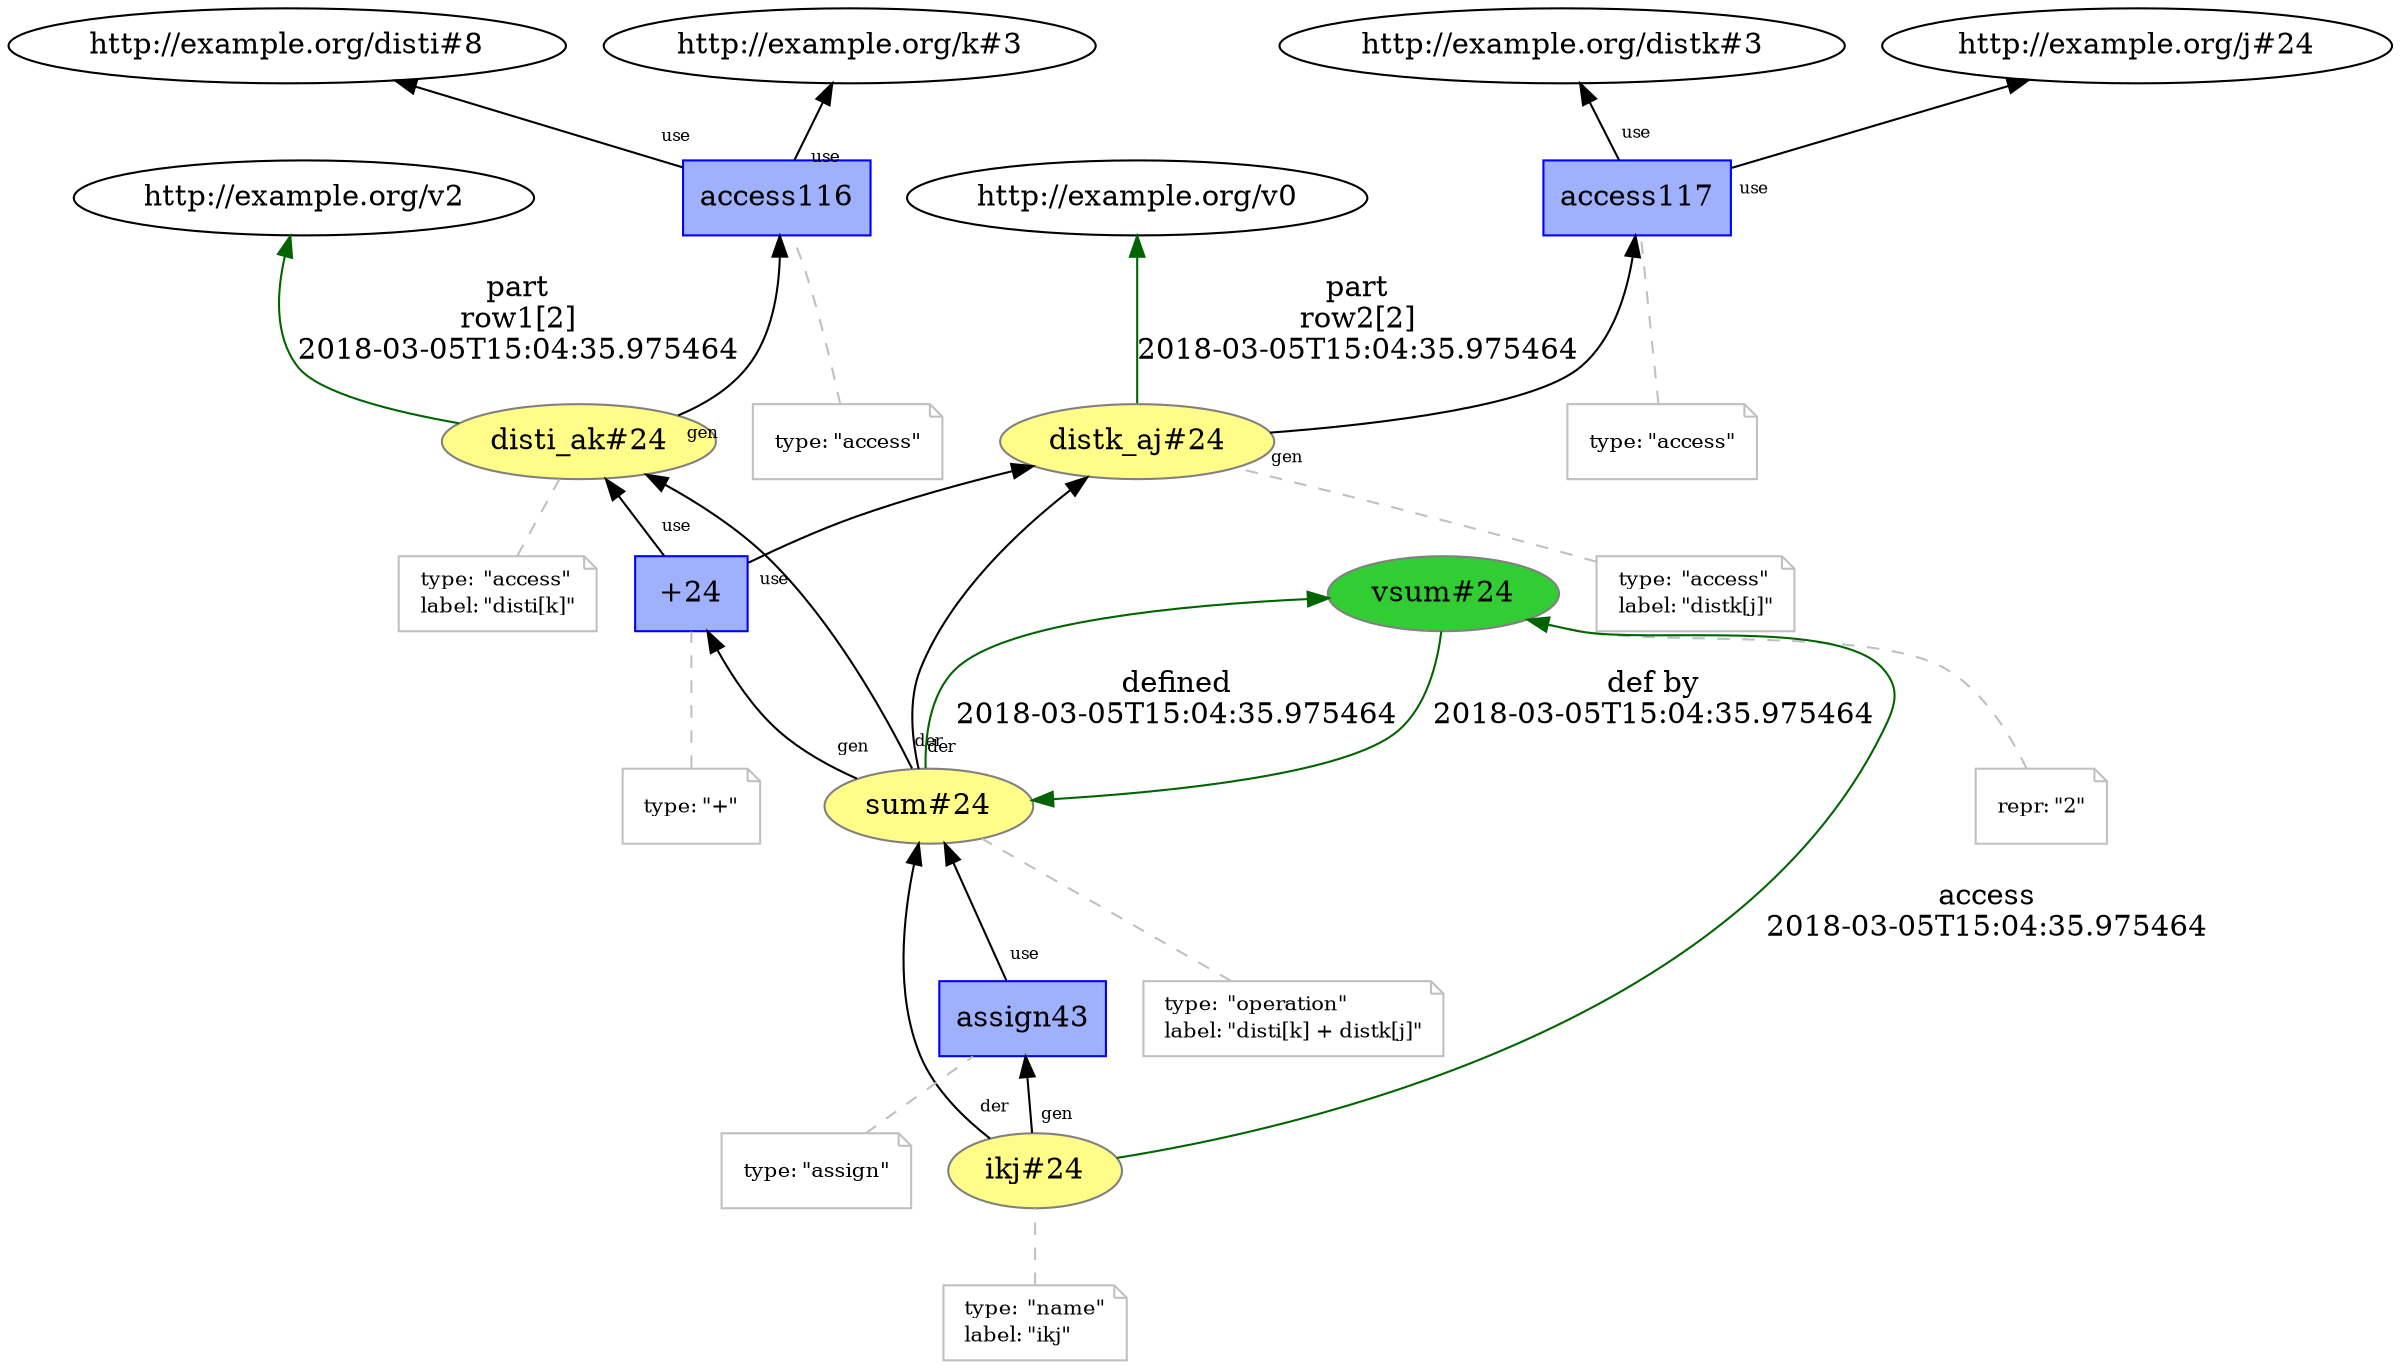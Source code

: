 digraph "PROV" { size="16,12"; rankdir="BT";
"http://example.org/disti_ak#24" [fillcolor="#FFFC87",color="#808080",style="filled",label="disti_ak#24",URL="http://example.org/disti_ak#24"]
"-attrs0" [color="gray",shape="note",fontsize="10",fontcolor="black",label=<<TABLE cellpadding="0" border="0">
	<TR>
	    <TD align="left">type:</TD>
	    <TD align="left">&quot;access&quot;</TD>
	</TR>
	<TR>
	    <TD align="left">label:</TD>
	    <TD align="left">&quot;disti[k]&quot;</TD>
	</TR>
</TABLE>>]
"-attrs0" -> "http://example.org/disti_ak#24" [color="gray",style="dashed",arrowhead="none"]
"http://example.org/disti_ak#24" -> "http://example.org/v2" [labelfontsize="8",labeldistance="1.5",color="darkgreen",labelangle="60.0",rotation="20",label="part
row1[2]
2018-03-05T15:04:35.975464"]
"http://example.org/access116" [fillcolor="#9FB1FC",color="#0000FF",shape="polygon",sides="4",style="filled",label="access116",URL="http://example.org/access116"]
"-attrs1" [color="gray",shape="note",fontsize="10",fontcolor="black",label=<<TABLE cellpadding="0" border="0">
	<TR>
	    <TD align="left">type:</TD>
	    <TD align="left">&quot;access&quot;</TD>
	</TR>
</TABLE>>]
"-attrs1" -> "http://example.org/access116" [color="gray",style="dashed",arrowhead="none"]
"http://example.org/access116" -> "http://example.org/disti#8" [labelfontsize="8",labeldistance="1.5",labelangle="60.0",rotation="20",taillabel="use"]
"http://example.org/access116" -> "http://example.org/k#3" [labelfontsize="8",labeldistance="1.5",labelangle="60.0",rotation="20",taillabel="use"]
"http://example.org/disti_ak#24" -> "http://example.org/access116" [labelfontsize="8",labeldistance="1.5",labelangle="60.0",rotation="20",taillabel="gen"]
"http://example.org/distk_aj#24" [fillcolor="#FFFC87",color="#808080",style="filled",label="distk_aj#24",URL="http://example.org/distk_aj#24"]
"-attrs2" [color="gray",shape="note",fontsize="10",fontcolor="black",label=<<TABLE cellpadding="0" border="0">
	<TR>
	    <TD align="left">type:</TD>
	    <TD align="left">&quot;access&quot;</TD>
	</TR>
	<TR>
	    <TD align="left">label:</TD>
	    <TD align="left">&quot;distk[j]&quot;</TD>
	</TR>
</TABLE>>]
"-attrs2" -> "http://example.org/distk_aj#24" [color="gray",style="dashed",arrowhead="none"]
"http://example.org/distk_aj#24" -> "http://example.org/v0" [labelfontsize="8",labeldistance="1.5",color="darkgreen",labelangle="60.0",rotation="20",label="part
row2[2]
2018-03-05T15:04:35.975464"]
"http://example.org/access117" [fillcolor="#9FB1FC",color="#0000FF",shape="polygon",sides="4",style="filled",label="access117",URL="http://example.org/access117"]
"-attrs3" [color="gray",shape="note",fontsize="10",fontcolor="black",label=<<TABLE cellpadding="0" border="0">
	<TR>
	    <TD align="left">type:</TD>
	    <TD align="left">&quot;access&quot;</TD>
	</TR>
</TABLE>>]
"-attrs3" -> "http://example.org/access117" [color="gray",style="dashed",arrowhead="none"]
"http://example.org/access117" -> "http://example.org/distk#3" [labelfontsize="8",labeldistance="1.5",labelangle="60.0",rotation="20",taillabel="use"]
"http://example.org/access117" -> "http://example.org/j#24" [labelfontsize="8",labeldistance="1.5",labelangle="60.0",rotation="20",taillabel="use"]
"http://example.org/distk_aj#24" -> "http://example.org/access117" [labelfontsize="8",labeldistance="1.5",labelangle="60.0",rotation="20",taillabel="gen"]
"http://example.org/sum#24" [fillcolor="#FFFC87",color="#808080",style="filled",label="sum#24",URL="http://example.org/sum#24"]
"-attrs4" [color="gray",shape="note",fontsize="10",fontcolor="black",label=<<TABLE cellpadding="0" border="0">
	<TR>
	    <TD align="left">type:</TD>
	    <TD align="left">&quot;operation&quot;</TD>
	</TR>
	<TR>
	    <TD align="left">label:</TD>
	    <TD align="left">&quot;disti[k] + distk[j]&quot;</TD>
	</TR>
</TABLE>>]
"-attrs4" -> "http://example.org/sum#24" [color="gray",style="dashed",arrowhead="none"]
"http://example.org/vsum#24" [fillcolor="#32CD32",color="#808080",style="filled",label="vsum#24",URL="http://example.org/vsum#24"]
"-attrs5" [color="gray",shape="note",fontsize="10",fontcolor="black",label=<<TABLE cellpadding="0" border="0">
	<TR>
	    <TD align="left">repr:</TD>
	    <TD align="left">&quot;2&quot;</TD>
	</TR>
</TABLE>>]
"-attrs5" -> "http://example.org/vsum#24" [color="gray",style="dashed",arrowhead="none"]
"http://example.org/sum#24" -> "http://example.org/vsum#24" [labelfontsize="8",labeldistance="1.5",color="darkgreen",labelangle="60.0",rotation="20",label="defined
2018-03-05T15:04:35.975464"]
"http://example.org/vsum#24" -> "http://example.org/sum#24" [labelfontsize="8",labeldistance="1.5",color="darkgreen",labelangle="60.0",rotation="20",label="def by
2018-03-05T15:04:35.975464"]
"http://example.org/+24" [fillcolor="#9FB1FC",color="#0000FF",shape="polygon",sides="4",style="filled",label="+24",URL="http://example.org/+24"]
"-attrs6" [color="gray",shape="note",fontsize="10",fontcolor="black",label=<<TABLE cellpadding="0" border="0">
	<TR>
	    <TD align="left">type:</TD>
	    <TD align="left">&quot;+&quot;</TD>
	</TR>
</TABLE>>]
"-attrs6" -> "http://example.org/+24" [color="gray",style="dashed",arrowhead="none"]
"http://example.org/+24" -> "http://example.org/disti_ak#24" [labelfontsize="8",labeldistance="1.5",labelangle="60.0",rotation="20",taillabel="use"]
"http://example.org/sum#24" -> "http://example.org/disti_ak#24" [labelfontsize="8",labeldistance="1.5",labelangle="60.0",rotation="20",taillabel="der"]
"http://example.org/+24" -> "http://example.org/distk_aj#24" [labelfontsize="8",labeldistance="1.5",labelangle="60.0",rotation="20",taillabel="use"]
"http://example.org/sum#24" -> "http://example.org/distk_aj#24" [labelfontsize="8",labeldistance="1.5",labelangle="60.0",rotation="20",taillabel="der"]
"http://example.org/sum#24" -> "http://example.org/+24" [labelfontsize="8",labeldistance="1.5",labelangle="60.0",rotation="20",taillabel="gen"]
"http://example.org/ikj#24" [fillcolor="#FFFC87",color="#808080",style="filled",label="ikj#24",URL="http://example.org/ikj#24"]
"-attrs7" [color="gray",shape="note",fontsize="10",fontcolor="black",label=<<TABLE cellpadding="0" border="0">
	<TR>
	    <TD align="left">type:</TD>
	    <TD align="left">&quot;name&quot;</TD>
	</TR>
	<TR>
	    <TD align="left">label:</TD>
	    <TD align="left">&quot;ikj&quot;</TD>
	</TR>
</TABLE>>]
"-attrs7" -> "http://example.org/ikj#24" [color="gray",style="dashed",arrowhead="none"]
"http://example.org/ikj#24" -> "http://example.org/vsum#24" [labelfontsize="8",labeldistance="1.5",color="darkgreen",labelangle="60.0",rotation="20",label="access
2018-03-05T15:04:35.975464"]
"http://example.org/assign43" [fillcolor="#9FB1FC",color="#0000FF",shape="polygon",sides="4",style="filled",label="assign43",URL="http://example.org/assign43"]
"-attrs8" [color="gray",shape="note",fontsize="10",fontcolor="black",label=<<TABLE cellpadding="0" border="0">
	<TR>
	    <TD align="left">type:</TD>
	    <TD align="left">&quot;assign&quot;</TD>
	</TR>
</TABLE>>]
"-attrs8" -> "http://example.org/assign43" [color="gray",style="dashed",arrowhead="none"]
"http://example.org/assign43" -> "http://example.org/sum#24" [labelfontsize="8",labeldistance="1.5",labelangle="60.0",rotation="20",taillabel="use"]
"http://example.org/ikj#24" -> "http://example.org/sum#24" [labelfontsize="8",labeldistance="1.5",labelangle="60.0",rotation="20",taillabel="der"]
"http://example.org/ikj#24" -> "http://example.org/assign43" [labelfontsize="8",labeldistance="1.5",labelangle="60.0",rotation="20",taillabel="gen"]
}